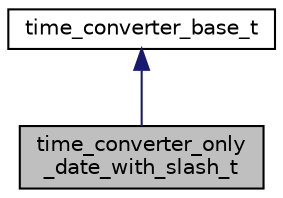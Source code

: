 digraph "time_converter_only_date_with_slash_t"
{
 // LATEX_PDF_SIZE
  edge [fontname="Helvetica",fontsize="10",labelfontname="Helvetica",labelfontsize="10"];
  node [fontname="Helvetica",fontsize="10",shape=record];
  Node1 [label="time_converter_only\l_date_with_slash_t",height=0.2,width=0.4,color="black", fillcolor="grey75", style="filled", fontcolor="black",tooltip="Regular Expression with format : \"YY/MM/DD\"."];
  Node2 -> Node1 [dir="back",color="midnightblue",fontsize="10",style="solid",fontname="Helvetica"];
  Node2 [label="time_converter_base_t",height=0.2,width=0.4,color="black", fillcolor="white", style="filled",URL="$classtime__converter__base__t.html",tooltip="Abstract base class of some Regular Expression of date/time format."];
}
